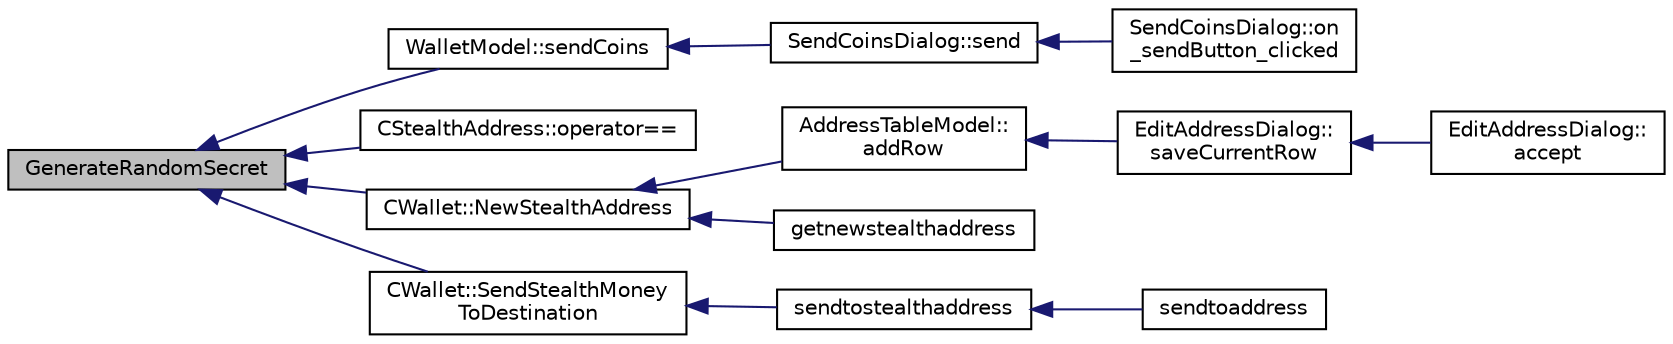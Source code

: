 digraph "GenerateRandomSecret"
{
  edge [fontname="Helvetica",fontsize="10",labelfontname="Helvetica",labelfontsize="10"];
  node [fontname="Helvetica",fontsize="10",shape=record];
  rankdir="LR";
  Node85 [label="GenerateRandomSecret",height=0.2,width=0.4,color="black", fillcolor="grey75", style="filled", fontcolor="black"];
  Node85 -> Node86 [dir="back",color="midnightblue",fontsize="10",style="solid",fontname="Helvetica"];
  Node86 [label="WalletModel::sendCoins",height=0.2,width=0.4,color="black", fillcolor="white", style="filled",URL="$d4/d27/class_wallet_model.html#a053fb3ff2b8b0347f83e6bb591126746"];
  Node86 -> Node87 [dir="back",color="midnightblue",fontsize="10",style="solid",fontname="Helvetica"];
  Node87 [label="SendCoinsDialog::send",height=0.2,width=0.4,color="black", fillcolor="white", style="filled",URL="$d6/de6/class_send_coins_dialog.html#afd8d436a16ea7dba1276e8fdfdc8b2d3"];
  Node87 -> Node88 [dir="back",color="midnightblue",fontsize="10",style="solid",fontname="Helvetica"];
  Node88 [label="SendCoinsDialog::on\l_sendButton_clicked",height=0.2,width=0.4,color="black", fillcolor="white", style="filled",URL="$d6/de6/class_send_coins_dialog.html#a2cab7cf9ea5040b9e2189297f7d3c764"];
  Node85 -> Node89 [dir="back",color="midnightblue",fontsize="10",style="solid",fontname="Helvetica"];
  Node89 [label="CStealthAddress::operator==",height=0.2,width=0.4,color="black", fillcolor="white", style="filled",URL="$d6/d37/class_c_stealth_address.html#aafdb2534bed64a42a3e3147a997514eb"];
  Node85 -> Node90 [dir="back",color="midnightblue",fontsize="10",style="solid",fontname="Helvetica"];
  Node90 [label="CWallet::NewStealthAddress",height=0.2,width=0.4,color="black", fillcolor="white", style="filled",URL="$d2/de5/class_c_wallet.html#ae3bb56ad5d165525e45e4a0c9ad034f2"];
  Node90 -> Node91 [dir="back",color="midnightblue",fontsize="10",style="solid",fontname="Helvetica"];
  Node91 [label="AddressTableModel::\laddRow",height=0.2,width=0.4,color="black", fillcolor="white", style="filled",URL="$d9/ded/class_address_table_model.html#a08ab9ae401a18d193f0e39551de81280"];
  Node91 -> Node92 [dir="back",color="midnightblue",fontsize="10",style="solid",fontname="Helvetica"];
  Node92 [label="EditAddressDialog::\lsaveCurrentRow",height=0.2,width=0.4,color="black", fillcolor="white", style="filled",URL="$da/db7/class_edit_address_dialog.html#a8494a551799cd1f4c253e557424c206c"];
  Node92 -> Node93 [dir="back",color="midnightblue",fontsize="10",style="solid",fontname="Helvetica"];
  Node93 [label="EditAddressDialog::\laccept",height=0.2,width=0.4,color="black", fillcolor="white", style="filled",URL="$da/db7/class_edit_address_dialog.html#ac52b71129806bccf6533d0e9441393b6"];
  Node90 -> Node94 [dir="back",color="midnightblue",fontsize="10",style="solid",fontname="Helvetica"];
  Node94 [label="getnewstealthaddress",height=0.2,width=0.4,color="black", fillcolor="white", style="filled",URL="$df/d1d/rpcwallet_8cpp.html#a59139de50de79af3d3960ddbb5ee5340"];
  Node85 -> Node95 [dir="back",color="midnightblue",fontsize="10",style="solid",fontname="Helvetica"];
  Node95 [label="CWallet::SendStealthMoney\lToDestination",height=0.2,width=0.4,color="black", fillcolor="white", style="filled",URL="$d2/de5/class_c_wallet.html#afce932bf3aa678046ab75eccff004858"];
  Node95 -> Node96 [dir="back",color="midnightblue",fontsize="10",style="solid",fontname="Helvetica"];
  Node96 [label="sendtostealthaddress",height=0.2,width=0.4,color="black", fillcolor="white", style="filled",URL="$df/d1d/rpcwallet_8cpp.html#ad901105908c7eea072067a49643a906e"];
  Node96 -> Node97 [dir="back",color="midnightblue",fontsize="10",style="solid",fontname="Helvetica"];
  Node97 [label="sendtoaddress",height=0.2,width=0.4,color="black", fillcolor="white", style="filled",URL="$df/d1d/rpcwallet_8cpp.html#a134064858f9cfa4775a6ae34cac2b133"];
}
